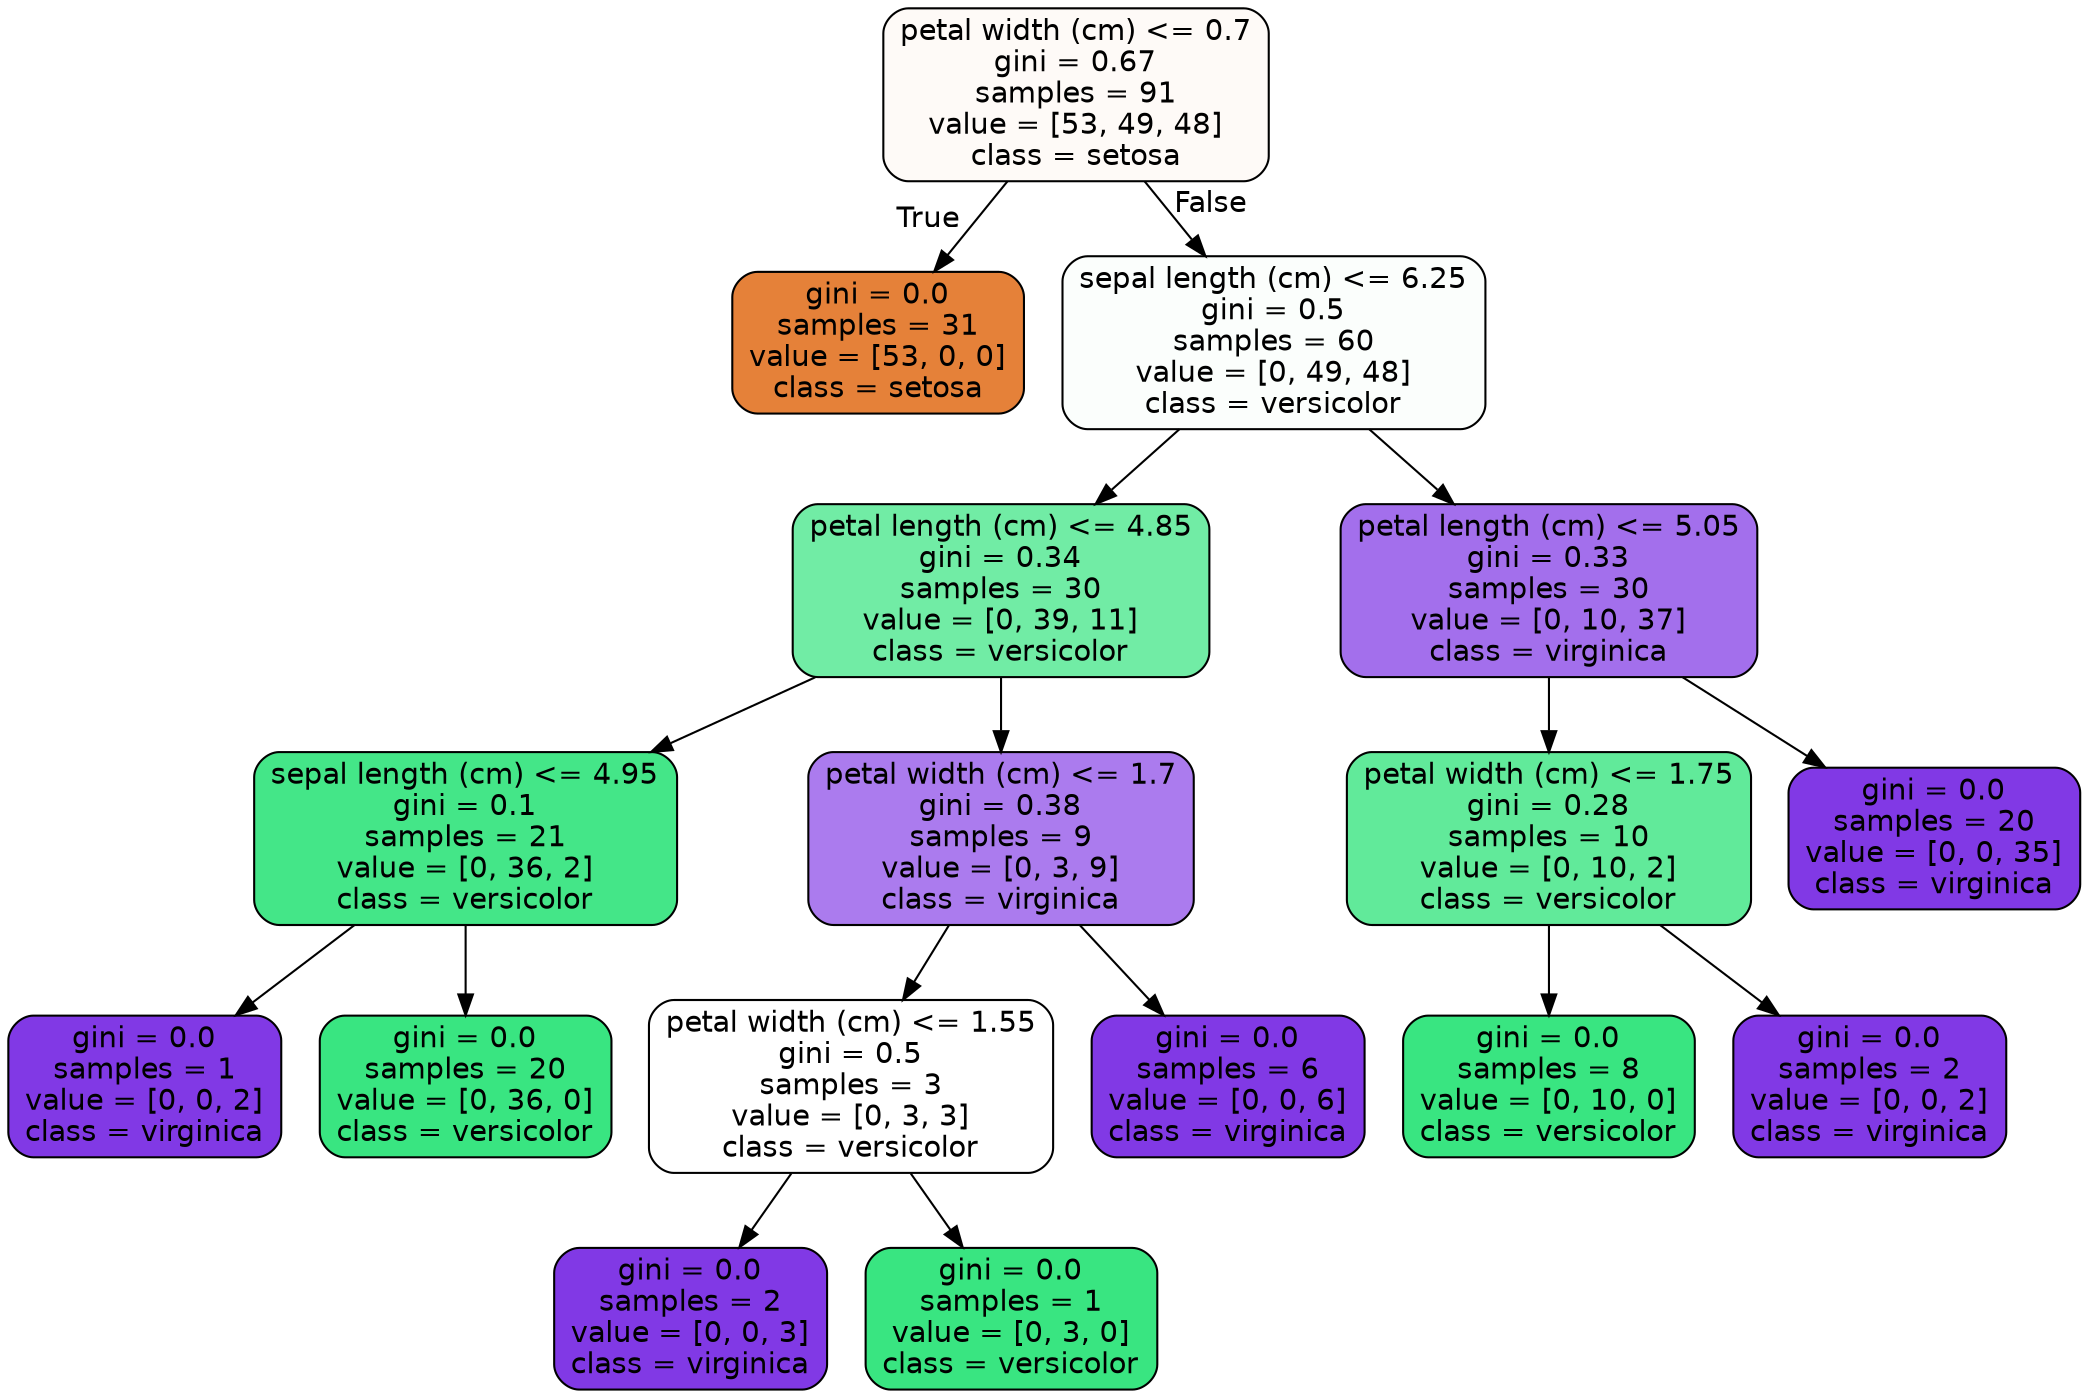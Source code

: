 digraph Tree {
node [shape=box, style="filled, rounded", color="black", fontname=helvetica] ;
edge [fontname=helvetica] ;
0 [label="petal width (cm) <= 0.7\ngini = 0.67\nsamples = 91\nvalue = [53, 49, 48]\nclass = setosa", fillcolor="#fefaf7"] ;
1 [label="gini = 0.0\nsamples = 31\nvalue = [53, 0, 0]\nclass = setosa", fillcolor="#e58139"] ;
0 -> 1 [labeldistance=2.5, labelangle=45, headlabel="True"] ;
2 [label="sepal length (cm) <= 6.25\ngini = 0.5\nsamples = 60\nvalue = [0, 49, 48]\nclass = versicolor", fillcolor="#fbfefc"] ;
0 -> 2 [labeldistance=2.5, labelangle=-45, headlabel="False"] ;
3 [label="petal length (cm) <= 4.85\ngini = 0.34\nsamples = 30\nvalue = [0, 39, 11]\nclass = versicolor", fillcolor="#71eca5"] ;
2 -> 3 ;
4 [label="sepal length (cm) <= 4.95\ngini = 0.1\nsamples = 21\nvalue = [0, 36, 2]\nclass = versicolor", fillcolor="#44e688"] ;
3 -> 4 ;
5 [label="gini = 0.0\nsamples = 1\nvalue = [0, 0, 2]\nclass = virginica", fillcolor="#8139e5"] ;
4 -> 5 ;
6 [label="gini = 0.0\nsamples = 20\nvalue = [0, 36, 0]\nclass = versicolor", fillcolor="#39e581"] ;
4 -> 6 ;
7 [label="petal width (cm) <= 1.7\ngini = 0.38\nsamples = 9\nvalue = [0, 3, 9]\nclass = virginica", fillcolor="#ab7bee"] ;
3 -> 7 ;
8 [label="petal width (cm) <= 1.55\ngini = 0.5\nsamples = 3\nvalue = [0, 3, 3]\nclass = versicolor", fillcolor="#ffffff"] ;
7 -> 8 ;
9 [label="gini = 0.0\nsamples = 2\nvalue = [0, 0, 3]\nclass = virginica", fillcolor="#8139e5"] ;
8 -> 9 ;
10 [label="gini = 0.0\nsamples = 1\nvalue = [0, 3, 0]\nclass = versicolor", fillcolor="#39e581"] ;
8 -> 10 ;
11 [label="gini = 0.0\nsamples = 6\nvalue = [0, 0, 6]\nclass = virginica", fillcolor="#8139e5"] ;
7 -> 11 ;
12 [label="petal length (cm) <= 5.05\ngini = 0.33\nsamples = 30\nvalue = [0, 10, 37]\nclass = virginica", fillcolor="#a36fec"] ;
2 -> 12 ;
13 [label="petal width (cm) <= 1.75\ngini = 0.28\nsamples = 10\nvalue = [0, 10, 2]\nclass = versicolor", fillcolor="#61ea9a"] ;
12 -> 13 ;
14 [label="gini = 0.0\nsamples = 8\nvalue = [0, 10, 0]\nclass = versicolor", fillcolor="#39e581"] ;
13 -> 14 ;
15 [label="gini = 0.0\nsamples = 2\nvalue = [0, 0, 2]\nclass = virginica", fillcolor="#8139e5"] ;
13 -> 15 ;
16 [label="gini = 0.0\nsamples = 20\nvalue = [0, 0, 35]\nclass = virginica", fillcolor="#8139e5"] ;
12 -> 16 ;
}